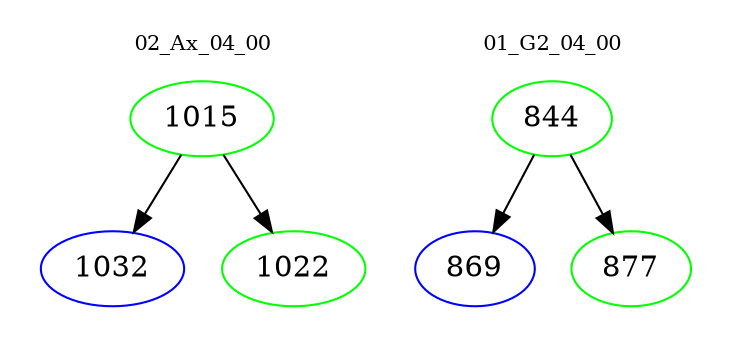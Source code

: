 digraph{
subgraph cluster_0 {
color = white
label = "02_Ax_04_00";
fontsize=10;
T0_1015 [label="1015", color="green"]
T0_1015 -> T0_1032 [color="black"]
T0_1032 [label="1032", color="blue"]
T0_1015 -> T0_1022 [color="black"]
T0_1022 [label="1022", color="green"]
}
subgraph cluster_1 {
color = white
label = "01_G2_04_00";
fontsize=10;
T1_844 [label="844", color="green"]
T1_844 -> T1_869 [color="black"]
T1_869 [label="869", color="blue"]
T1_844 -> T1_877 [color="black"]
T1_877 [label="877", color="green"]
}
}
